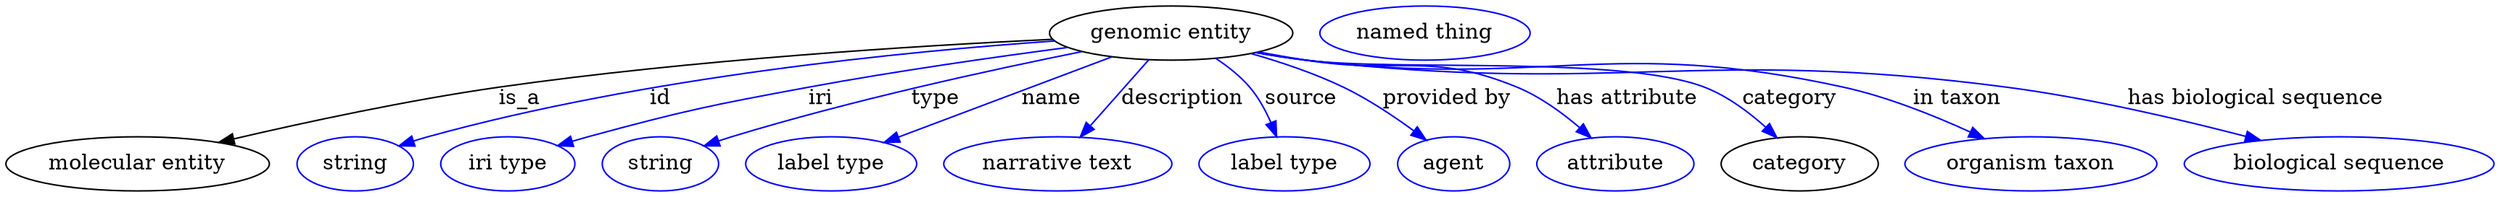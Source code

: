 digraph {
	graph [bb="0,0,1645.8,123"];
	node [label="\N"];
	"genomic entity"	 [height=0.5,
		label="genomic entity",
		pos="770.09,105",
		width=2.2387];
	"molecular entity"	 [height=0.5,
		pos="87.092,18",
		width=2.4192];
	"genomic entity" -> "molecular entity"	 [label=is_a,
		lp="339.09,61.5",
		pos="e,142.5,32.019 690.56,101.7 601.26,97.261 452.2,87.679 325.09,69 266.15,60.339 199.96,45.751 152.37,34.391"];
	id	 [color=blue,
		height=0.5,
		label=string,
		pos="230.09,18",
		width=1.0652];
	"genomic entity" -> id	 [color=blue,
		label=id,
		lp="418.09,61.5",
		pos="e,259.3,29.763 691.53,100.91 593.19,94.222 420.37,77.271 278.09,36 275.11,35.135 272.05,34.172 268.99,33.153",
		style=solid];
	iri	 [color=blue,
		height=0.5,
		label="iri type",
		pos="331.09,18",
		width=1.2277];
	"genomic entity" -> iri	 [color=blue,
		label=iri,
		lp="530.09,61.5",
		pos="e,364.95,29.775 698.98,96.447 649.24,90.033 581.37,80.416 522.09,69 460.59,57.155 445.3,53.252 385.09,36 381.71,35.032 378.23,33.985 \
374.74,32.9",
		style=solid];
	type	 [color=blue,
		height=0.5,
		label=string,
		pos="432.09,18",
		width=1.0652];
	"genomic entity" -> type	 [color=blue,
		label=type,
		lp="614.09,61.5",
		pos="e,461.24,29.77 708.9,93.255 649.52,81.21 557.16,60.765 479.09,36 476.36,35.133 473.55,34.193 470.74,33.212",
		style=solid];
	name	 [color=blue,
		height=0.5,
		label="label type",
		pos="545.09,18",
		width=1.5707];
	"genomic entity" -> name	 [color=blue,
		label=name,
		lp="691.09,61.5",
		pos="e,581.17,31.949 729.61,89.346 690.49,74.219 631.32,51.341 590.59,35.592",
		style=solid];
	description	 [color=blue,
		height=0.5,
		label="narrative text",
		pos="695.09,18",
		width=2.0943];
	"genomic entity" -> description	 [color=blue,
		label=description,
		lp="778.09,61.5",
		pos="e,710.36,35.706 754.55,86.974 743.72,74.409 729.11,57.466 717.09,43.517",
		style=solid];
	source	 [color=blue,
		height=0.5,
		label="label type",
		pos="845.09,18",
		width=1.5707];
	"genomic entity" -> source	 [color=blue,
		label=source,
		lp="857.59,61.5",
		pos="e,839.99,36.365 801.1,88.213 809.02,82.856 817,76.374 823.09,69 828.68,62.236 833.08,53.837 836.42,45.819",
		style=solid];
	"provided by"	 [color=blue,
		height=0.5,
		label=agent,
		pos="957.09,18",
		width=1.0291];
	"genomic entity" -> "provided by"	 [color=blue,
		label="provided by",
		lp="953.59,61.5",
		pos="e,938.58,33.855 825.2,91.828 844.95,86.097 867.03,78.491 886.09,69 901.81,61.177 917.81,50.012 930.64,40.122",
		style=solid];
	"has attribute"	 [color=blue,
		height=0.5,
		label=attribute,
		pos="1064.1,18",
		width=1.4443];
	"genomic entity" -> "has attribute"	 [color=blue,
		label="has attribute",
		lp="1073.1,61.5",
		pos="e,1047.9,35.155 828.87,92.486 838.93,90.524 849.29,88.614 859.09,87 921.43,76.732 941.9,93.596 1000.1,69 1014.8,62.769 1029,52.145 \
1040.2,42.202",
		style=solid];
	category	 [height=0.5,
		pos="1186.1,18",
		width=1.4443];
	"genomic entity" -> category	 [color=blue,
		label=category,
		lp="1181.1,61.5",
		pos="e,1170.9,35.237 827.36,92.264 837.87,90.255 848.78,88.387 859.09,87 917.59,79.133 1069.2,90.789 1124.1,69 1138.8,63.162 1152.6,52.481 \
1163.5,42.397",
		style=solid];
	"in taxon"	 [color=blue,
		height=0.5,
		label="organism taxon",
		pos="1339.1,18",
		width=2.3109];
	"genomic entity" -> "in taxon"	 [color=blue,
		label="in taxon",
		lp="1291.1,61.5",
		pos="e,1307.5,34.793 826.86,92.205 837.52,90.176 848.61,88.316 859.09,87 1017.2,67.154 1061.7,104.25 1217.1,69 1245.2,62.616 1275.1,50.208 \
1298.3,39.23",
		style=solid];
	"has biological sequence"	 [color=blue,
		height=0.5,
		label="biological sequence",
		pos="1543.1,18",
		width=2.8525];
	"genomic entity" -> "has biological sequence"	 [color=blue,
		label="has biological sequence",
		lp="1489.6,61.5",
		pos="e,1489.6,33.458 826.85,92.106 837.51,90.086 848.61,88.255 859.09,87 1064.4,62.421 1119.1,96.579 1324.1,69 1377.2,61.852 1436.4,47.701 \
1479.8,36.115",
		style=solid];
	"named thing_category"	 [color=blue,
		height=0.5,
		label="named thing",
		pos="938.09,105",
		width=1.9318];
}
